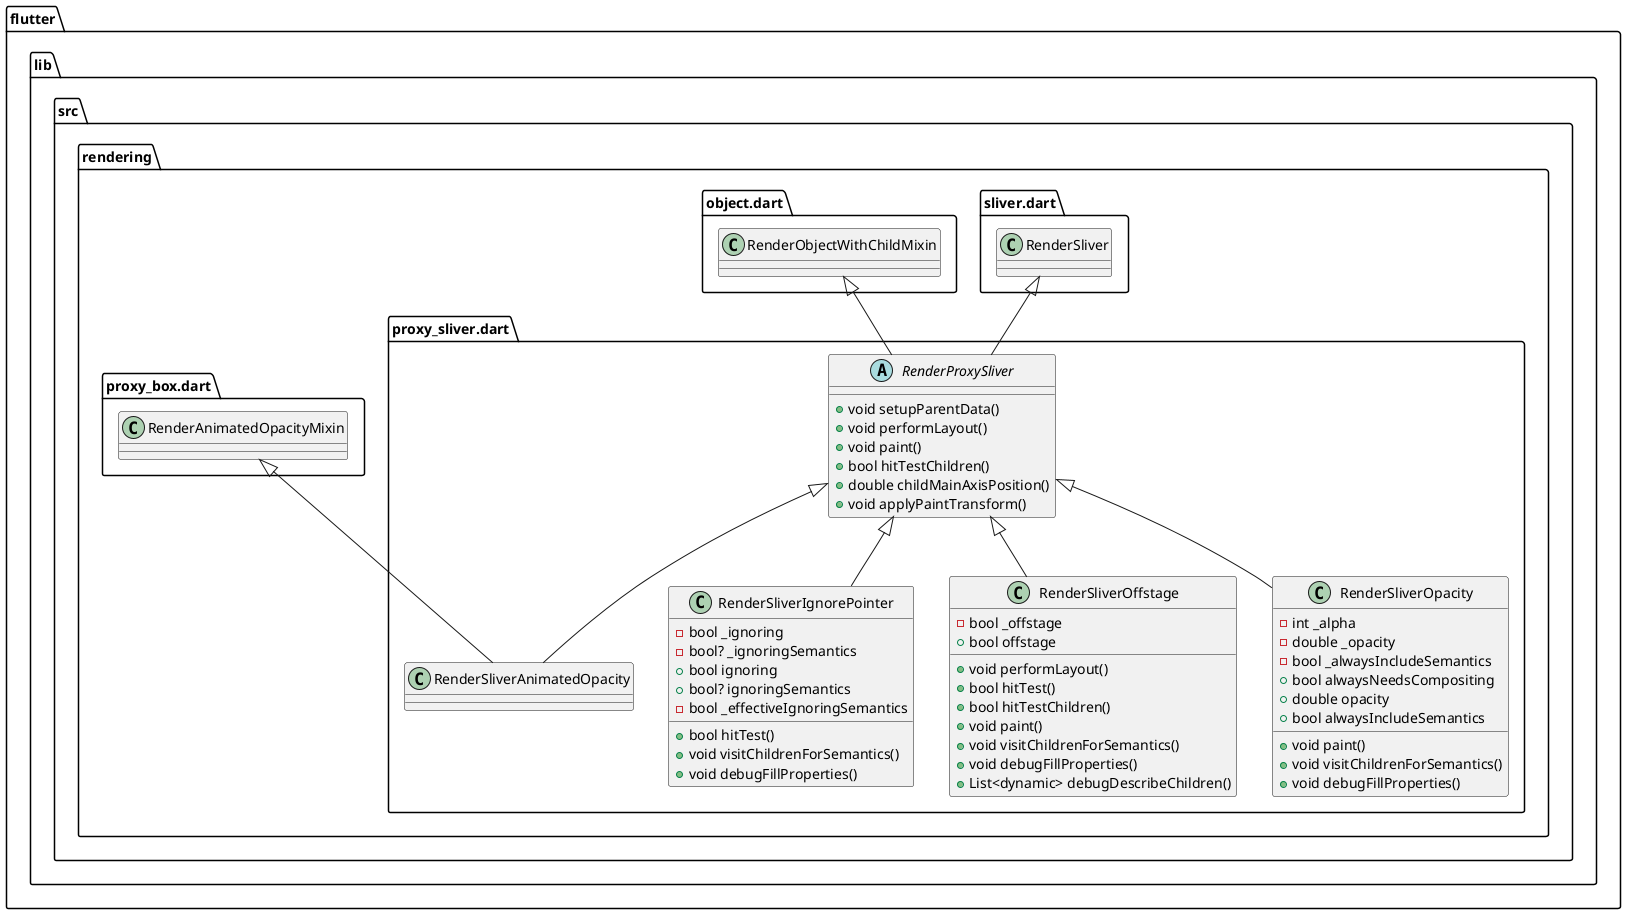 @startuml
set namespaceSeparator ::

abstract class "flutter::lib::src::rendering::proxy_sliver.dart::RenderProxySliver" {
  +void setupParentData()
  +void performLayout()
  +void paint()
  +bool hitTestChildren()
  +double childMainAxisPosition()
  +void applyPaintTransform()
}

"flutter::lib::src::rendering::sliver.dart::RenderSliver" <|-- "flutter::lib::src::rendering::proxy_sliver.dart::RenderProxySliver"
"flutter::lib::src::rendering::object.dart::RenderObjectWithChildMixin" <|-- "flutter::lib::src::rendering::proxy_sliver.dart::RenderProxySliver"

class "flutter::lib::src::rendering::proxy_sliver.dart::RenderSliverOpacity" {
  -int _alpha
  -double _opacity
  -bool _alwaysIncludeSemantics
  +bool alwaysNeedsCompositing
  +double opacity
  +bool alwaysIncludeSemantics
  +void paint()
  +void visitChildrenForSemantics()
  +void debugFillProperties()
}

"flutter::lib::src::rendering::proxy_sliver.dart::RenderProxySliver" <|-- "flutter::lib::src::rendering::proxy_sliver.dart::RenderSliverOpacity"

class "flutter::lib::src::rendering::proxy_sliver.dart::RenderSliverIgnorePointer" {
  -bool _ignoring
  -bool? _ignoringSemantics
  +bool ignoring
  +bool? ignoringSemantics
  -bool _effectiveIgnoringSemantics
  +bool hitTest()
  +void visitChildrenForSemantics()
  +void debugFillProperties()
}

"flutter::lib::src::rendering::proxy_sliver.dart::RenderProxySliver" <|-- "flutter::lib::src::rendering::proxy_sliver.dart::RenderSliverIgnorePointer"

class "flutter::lib::src::rendering::proxy_sliver.dart::RenderSliverOffstage" {
  -bool _offstage
  +bool offstage
  +void performLayout()
  +bool hitTest()
  +bool hitTestChildren()
  +void paint()
  +void visitChildrenForSemantics()
  +void debugFillProperties()
  +List<dynamic> debugDescribeChildren()
}

"flutter::lib::src::rendering::proxy_sliver.dart::RenderProxySliver" <|-- "flutter::lib::src::rendering::proxy_sliver.dart::RenderSliverOffstage"

class "flutter::lib::src::rendering::proxy_sliver.dart::RenderSliverAnimatedOpacity" {
}

"flutter::lib::src::rendering::proxy_sliver.dart::RenderProxySliver" <|-- "flutter::lib::src::rendering::proxy_sliver.dart::RenderSliverAnimatedOpacity"
"flutter::lib::src::rendering::proxy_box.dart::RenderAnimatedOpacityMixin" <|-- "flutter::lib::src::rendering::proxy_sliver.dart::RenderSliverAnimatedOpacity"


@enduml